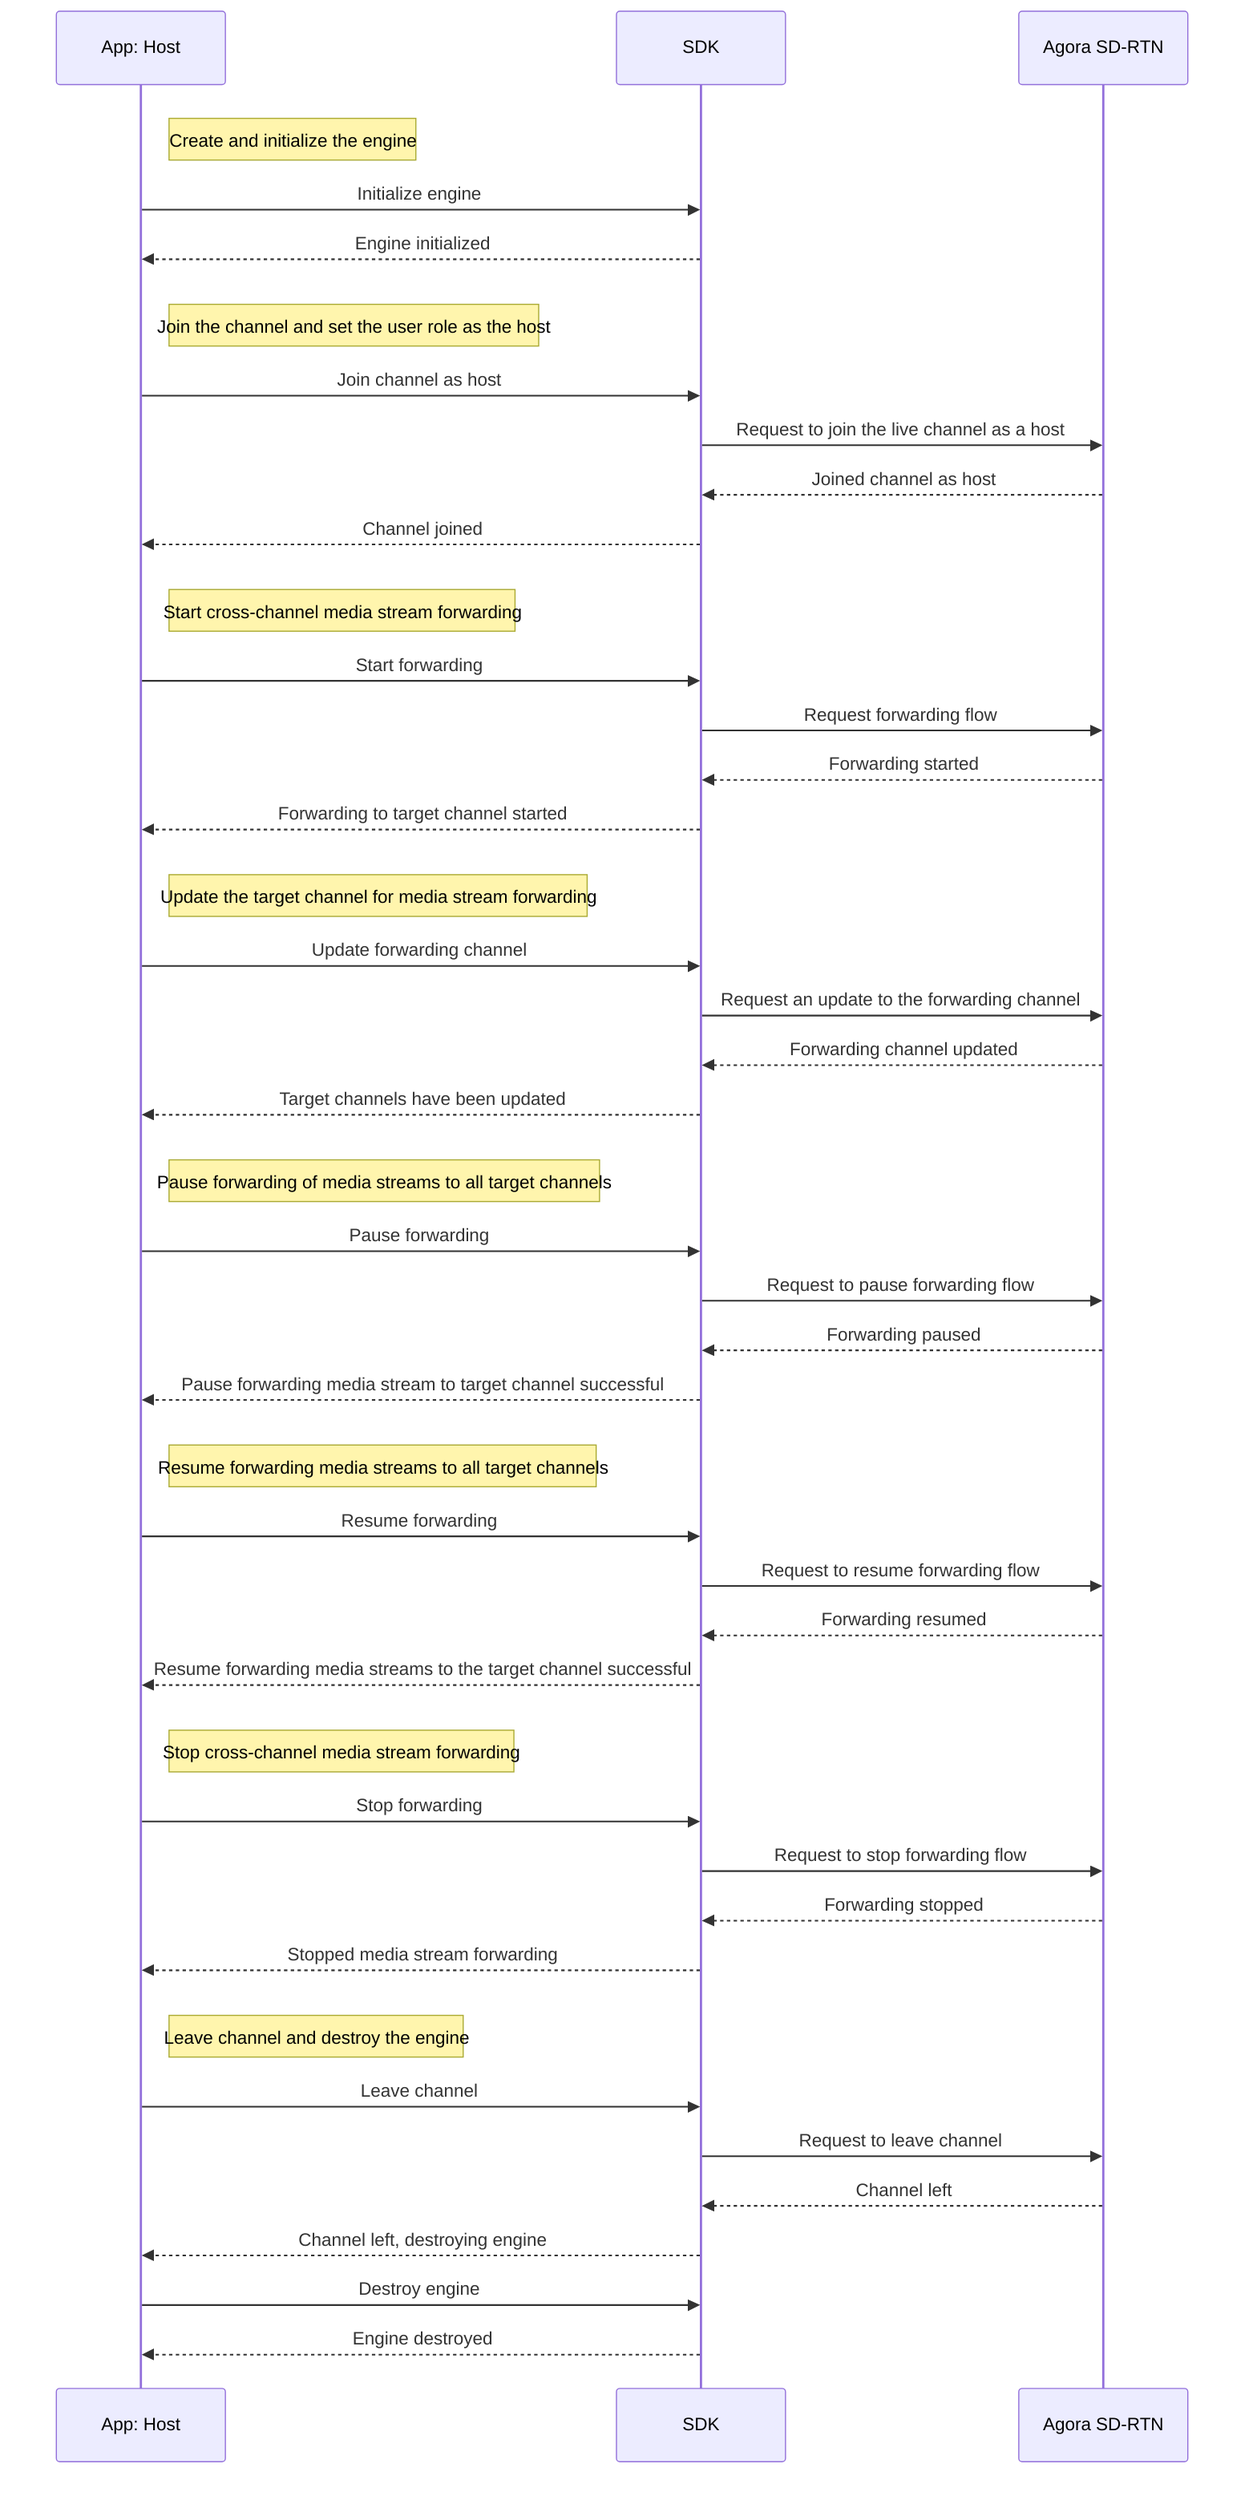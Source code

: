 sequenceDiagram
    participant App_Host as App: Host
    participant SDK
    participant Agora_SD_RTN as Agora SD-RTN

    rect rgb(255, 255, 255)
        note right of App_Host: Create and initialize the engine
        App_Host ->> SDK: Initialize engine
        SDK -->> App_Host: Engine initialized
    end

    rect rgb(255, 255, 255)
        note right of App_Host: Join the channel and set the user role as the host
        App_Host ->> SDK: Join channel as host
        SDK ->> Agora_SD_RTN: Request to join the live channel as a host
        Agora_SD_RTN -->> SDK: Joined channel as host
        SDK -->> App_Host: Channel joined
    end

    rect rgb(255, 255, 255)
        note right of App_Host: Start cross-channel media stream forwarding
        App_Host ->> SDK: Start forwarding
        SDK ->> Agora_SD_RTN: Request forwarding flow
        Agora_SD_RTN -->> SDK: Forwarding started
        SDK -->> App_Host: Forwarding to target channel started
    end

    rect rgb(255, 255, 255)
        note right of App_Host: Update the target channel for media stream forwarding
        App_Host ->> SDK: Update forwarding channel
        SDK ->> Agora_SD_RTN: Request an update to the forwarding channel
        Agora_SD_RTN -->> SDK: Forwarding channel updated
        SDK -->> App_Host: Target channels have been updated
    end

    rect rgb(255, 255, 255)
        note right of App_Host: Pause forwarding of media streams to all target channels
        App_Host ->> SDK: Pause forwarding
        SDK ->> Agora_SD_RTN: Request to pause forwarding flow
        Agora_SD_RTN -->> SDK: Forwarding paused
        SDK -->> App_Host: Pause forwarding media stream to target channel successful
    end

    rect rgb(255, 255, 255)
        note right of App_Host: Resume forwarding media streams to all target channels
        App_Host ->> SDK: Resume forwarding
        SDK ->> Agora_SD_RTN: Request to resume forwarding flow
        Agora_SD_RTN -->> SDK: Forwarding resumed
        SDK -->> App_Host: Resume forwarding media streams to the target channel successful
    end

    rect rgb(255, 255, 255)
        note right of App_Host: Stop cross-channel media stream forwarding
        App_Host ->> SDK: Stop forwarding
        SDK ->> Agora_SD_RTN: Request to stop forwarding flow
        Agora_SD_RTN -->> SDK: Forwarding stopped
        SDK -->> App_Host: Stopped media stream forwarding
    end

    rect rgb(255, 255, 255)
        note right of App_Host: Leave channel and destroy the engine
        App_Host ->> SDK: Leave channel
        SDK ->> Agora_SD_RTN: Request to leave channel
        Agora_SD_RTN -->> SDK: Channel left
        SDK -->> App_Host: Channel left, destroying engine
        App_Host ->> SDK: Destroy engine
        SDK -->> App_Host: Engine destroyed
    end